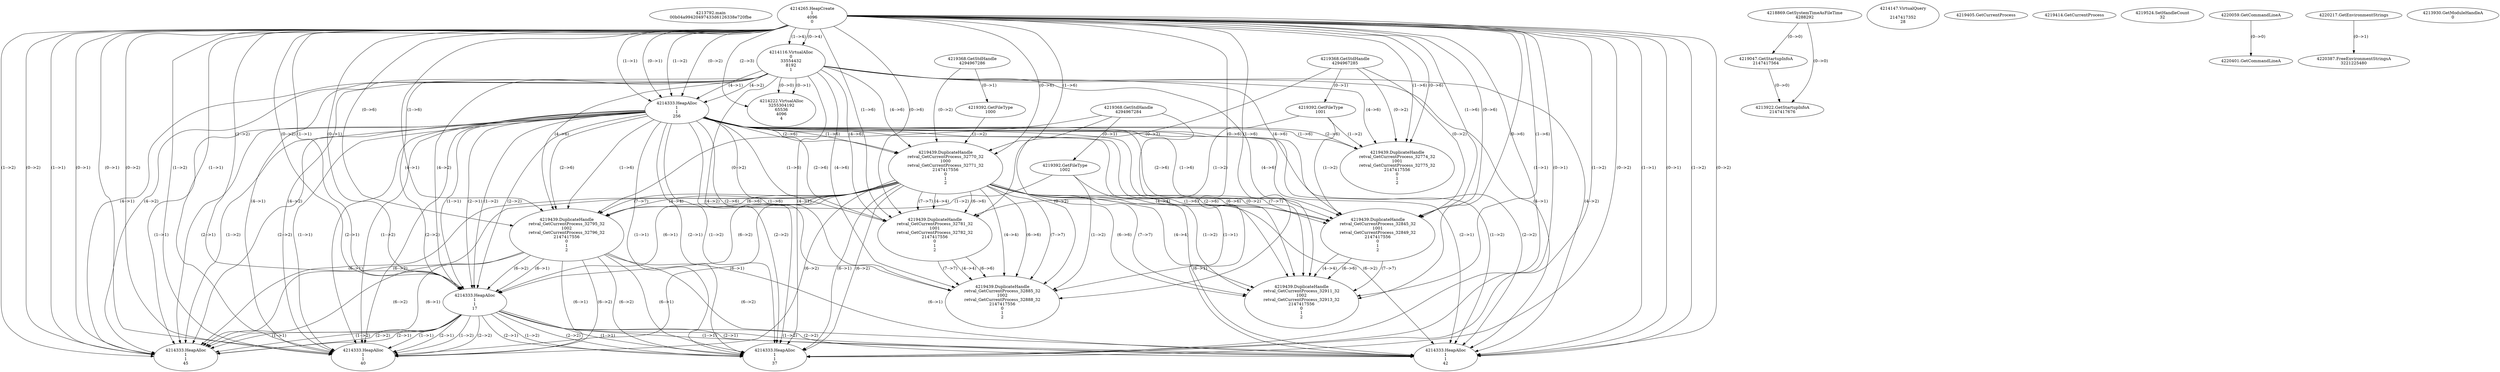 // Global SCDG with merge call
digraph {
	0 [label="4213792.main
00b04a99420497433d6126338e720fbe"]
	1 [label="4214265.HeapCreate
1
4096
0"]
	2 [label="4218869.GetSystemTimeAsFileTime
4288292"]
	3 [label="4214116.VirtualAlloc
0
33554432
8192
1"]
	1 -> 3 [label="(1-->4)"]
	1 -> 3 [label="(0-->4)"]
	4 [label="4214147.VirtualQuery

2147417352
28"]
	5 [label="4214222.VirtualAlloc
3255304192
65536
4096
4"]
	3 -> 5 [label="(0-->1)"]
	1 -> 5 [label="(2-->3)"]
	3 -> 5 [label="(0-->0)"]
	6 [label="4219047.GetStartupInfoA
2147417564"]
	2 -> 6 [label="(0-->0)"]
	7 [label="4219368.GetStdHandle
4294967286"]
	8 [label="4219392.GetFileType
1000"]
	7 -> 8 [label="(0-->1)"]
	9 [label="4219405.GetCurrentProcess
"]
	10 [label="4214333.HeapAlloc
1
1
256"]
	1 -> 10 [label="(1-->1)"]
	1 -> 10 [label="(0-->1)"]
	3 -> 10 [label="(4-->1)"]
	1 -> 10 [label="(1-->2)"]
	1 -> 10 [label="(0-->2)"]
	3 -> 10 [label="(4-->2)"]
	11 [label="4219414.GetCurrentProcess
"]
	12 [label="4219439.DuplicateHandle
retval_GetCurrentProcess_32770_32
1000
retval_GetCurrentProcess_32771_32
2147417556
0
1
2"]
	7 -> 12 [label="(0-->2)"]
	8 -> 12 [label="(1-->2)"]
	1 -> 12 [label="(1-->6)"]
	1 -> 12 [label="(0-->6)"]
	3 -> 12 [label="(4-->6)"]
	10 -> 12 [label="(1-->6)"]
	10 -> 12 [label="(2-->6)"]
	13 [label="4219368.GetStdHandle
4294967285"]
	14 [label="4219392.GetFileType
1001"]
	13 -> 14 [label="(0-->1)"]
	15 [label="4219368.GetStdHandle
4294967284"]
	16 [label="4219392.GetFileType
1002"]
	15 -> 16 [label="(0-->1)"]
	17 [label="4219439.DuplicateHandle
retval_GetCurrentProcess_32795_32
1002
retval_GetCurrentProcess_32796_32
2147417556
0
1
2"]
	15 -> 17 [label="(0-->2)"]
	16 -> 17 [label="(1-->2)"]
	12 -> 17 [label="(4-->4)"]
	1 -> 17 [label="(1-->6)"]
	1 -> 17 [label="(0-->6)"]
	3 -> 17 [label="(4-->6)"]
	10 -> 17 [label="(1-->6)"]
	10 -> 17 [label="(2-->6)"]
	12 -> 17 [label="(6-->6)"]
	12 -> 17 [label="(7-->7)"]
	18 [label="4219524.SetHandleCount
32"]
	19 [label="4220059.GetCommandLineA
"]
	20 [label="4214333.HeapAlloc
1
1
17"]
	1 -> 20 [label="(1-->1)"]
	1 -> 20 [label="(0-->1)"]
	3 -> 20 [label="(4-->1)"]
	10 -> 20 [label="(1-->1)"]
	10 -> 20 [label="(2-->1)"]
	12 -> 20 [label="(6-->1)"]
	17 -> 20 [label="(6-->1)"]
	1 -> 20 [label="(1-->2)"]
	1 -> 20 [label="(0-->2)"]
	3 -> 20 [label="(4-->2)"]
	10 -> 20 [label="(1-->2)"]
	10 -> 20 [label="(2-->2)"]
	12 -> 20 [label="(6-->2)"]
	17 -> 20 [label="(6-->2)"]
	21 [label="4220217.GetEnvironmentStrings
"]
	22 [label="4214333.HeapAlloc
1
1
42"]
	1 -> 22 [label="(1-->1)"]
	1 -> 22 [label="(0-->1)"]
	3 -> 22 [label="(4-->1)"]
	10 -> 22 [label="(1-->1)"]
	10 -> 22 [label="(2-->1)"]
	12 -> 22 [label="(6-->1)"]
	17 -> 22 [label="(6-->1)"]
	20 -> 22 [label="(1-->1)"]
	20 -> 22 [label="(2-->1)"]
	1 -> 22 [label="(1-->2)"]
	1 -> 22 [label="(0-->2)"]
	3 -> 22 [label="(4-->2)"]
	10 -> 22 [label="(1-->2)"]
	10 -> 22 [label="(2-->2)"]
	12 -> 22 [label="(6-->2)"]
	17 -> 22 [label="(6-->2)"]
	20 -> 22 [label="(1-->2)"]
	20 -> 22 [label="(2-->2)"]
	23 [label="4220387.FreeEnvironmentStringsA
3221225480"]
	21 -> 23 [label="(0-->1)"]
	24 [label="4213922.GetStartupInfoA
2147417676"]
	2 -> 24 [label="(0-->0)"]
	6 -> 24 [label="(0-->0)"]
	25 [label="4213930.GetModuleHandleA
0"]
	26 [label="4220401.GetCommandLineA
"]
	19 -> 26 [label="(0-->0)"]
	27 [label="4214333.HeapAlloc
1
1
37"]
	1 -> 27 [label="(1-->1)"]
	1 -> 27 [label="(0-->1)"]
	3 -> 27 [label="(4-->1)"]
	10 -> 27 [label="(1-->1)"]
	10 -> 27 [label="(2-->1)"]
	12 -> 27 [label="(6-->1)"]
	17 -> 27 [label="(6-->1)"]
	20 -> 27 [label="(1-->1)"]
	20 -> 27 [label="(2-->1)"]
	1 -> 27 [label="(1-->2)"]
	1 -> 27 [label="(0-->2)"]
	3 -> 27 [label="(4-->2)"]
	10 -> 27 [label="(1-->2)"]
	10 -> 27 [label="(2-->2)"]
	12 -> 27 [label="(6-->2)"]
	17 -> 27 [label="(6-->2)"]
	20 -> 27 [label="(1-->2)"]
	20 -> 27 [label="(2-->2)"]
	28 [label="4219439.DuplicateHandle
retval_GetCurrentProcess_32774_32
1001
retval_GetCurrentProcess_32775_32
2147417556
0
1
2"]
	13 -> 28 [label="(0-->2)"]
	14 -> 28 [label="(1-->2)"]
	1 -> 28 [label="(1-->6)"]
	1 -> 28 [label="(0-->6)"]
	3 -> 28 [label="(4-->6)"]
	10 -> 28 [label="(1-->6)"]
	10 -> 28 [label="(2-->6)"]
	29 [label="4214333.HeapAlloc
1
1
45"]
	1 -> 29 [label="(1-->1)"]
	1 -> 29 [label="(0-->1)"]
	3 -> 29 [label="(4-->1)"]
	10 -> 29 [label="(1-->1)"]
	10 -> 29 [label="(2-->1)"]
	12 -> 29 [label="(6-->1)"]
	17 -> 29 [label="(6-->1)"]
	20 -> 29 [label="(1-->1)"]
	20 -> 29 [label="(2-->1)"]
	1 -> 29 [label="(1-->2)"]
	1 -> 29 [label="(0-->2)"]
	3 -> 29 [label="(4-->2)"]
	10 -> 29 [label="(1-->2)"]
	10 -> 29 [label="(2-->2)"]
	12 -> 29 [label="(6-->2)"]
	17 -> 29 [label="(6-->2)"]
	20 -> 29 [label="(1-->2)"]
	20 -> 29 [label="(2-->2)"]
	30 [label="4214333.HeapAlloc
1
1
40"]
	1 -> 30 [label="(1-->1)"]
	1 -> 30 [label="(0-->1)"]
	3 -> 30 [label="(4-->1)"]
	10 -> 30 [label="(1-->1)"]
	10 -> 30 [label="(2-->1)"]
	12 -> 30 [label="(6-->1)"]
	17 -> 30 [label="(6-->1)"]
	20 -> 30 [label="(1-->1)"]
	20 -> 30 [label="(2-->1)"]
	1 -> 30 [label="(1-->2)"]
	1 -> 30 [label="(0-->2)"]
	3 -> 30 [label="(4-->2)"]
	10 -> 30 [label="(1-->2)"]
	10 -> 30 [label="(2-->2)"]
	12 -> 30 [label="(6-->2)"]
	17 -> 30 [label="(6-->2)"]
	20 -> 30 [label="(1-->2)"]
	20 -> 30 [label="(2-->2)"]
	31 [label="4219439.DuplicateHandle
retval_GetCurrentProcess_32781_32
1001
retval_GetCurrentProcess_32782_32
2147417556
0
1
2"]
	13 -> 31 [label="(0-->2)"]
	14 -> 31 [label="(1-->2)"]
	12 -> 31 [label="(4-->4)"]
	1 -> 31 [label="(1-->6)"]
	1 -> 31 [label="(0-->6)"]
	3 -> 31 [label="(4-->6)"]
	10 -> 31 [label="(1-->6)"]
	10 -> 31 [label="(2-->6)"]
	12 -> 31 [label="(6-->6)"]
	12 -> 31 [label="(7-->7)"]
	32 [label="4219439.DuplicateHandle
retval_GetCurrentProcess_32885_32
1002
retval_GetCurrentProcess_32888_32
2147417556
0
1
2"]
	15 -> 32 [label="(0-->2)"]
	16 -> 32 [label="(1-->2)"]
	12 -> 32 [label="(4-->4)"]
	31 -> 32 [label="(4-->4)"]
	1 -> 32 [label="(1-->6)"]
	1 -> 32 [label="(0-->6)"]
	3 -> 32 [label="(4-->6)"]
	10 -> 32 [label="(1-->6)"]
	10 -> 32 [label="(2-->6)"]
	12 -> 32 [label="(6-->6)"]
	31 -> 32 [label="(6-->6)"]
	12 -> 32 [label="(7-->7)"]
	31 -> 32 [label="(7-->7)"]
	33 [label="4219439.DuplicateHandle
retval_GetCurrentProcess_32845_32
1001
retval_GetCurrentProcess_32849_32
2147417556
0
1
2"]
	13 -> 33 [label="(0-->2)"]
	14 -> 33 [label="(1-->2)"]
	12 -> 33 [label="(4-->4)"]
	1 -> 33 [label="(1-->6)"]
	1 -> 33 [label="(0-->6)"]
	3 -> 33 [label="(4-->6)"]
	10 -> 33 [label="(1-->6)"]
	10 -> 33 [label="(2-->6)"]
	12 -> 33 [label="(6-->6)"]
	12 -> 33 [label="(7-->7)"]
	34 [label="4219439.DuplicateHandle
retval_GetCurrentProcess_32911_32
1002
retval_GetCurrentProcess_32913_32
2147417556
0
1
2"]
	15 -> 34 [label="(0-->2)"]
	16 -> 34 [label="(1-->2)"]
	12 -> 34 [label="(4-->4)"]
	33 -> 34 [label="(4-->4)"]
	1 -> 34 [label="(1-->6)"]
	1 -> 34 [label="(0-->6)"]
	3 -> 34 [label="(4-->6)"]
	10 -> 34 [label="(1-->6)"]
	10 -> 34 [label="(2-->6)"]
	12 -> 34 [label="(6-->6)"]
	33 -> 34 [label="(6-->6)"]
	12 -> 34 [label="(7-->7)"]
	33 -> 34 [label="(7-->7)"]
}

